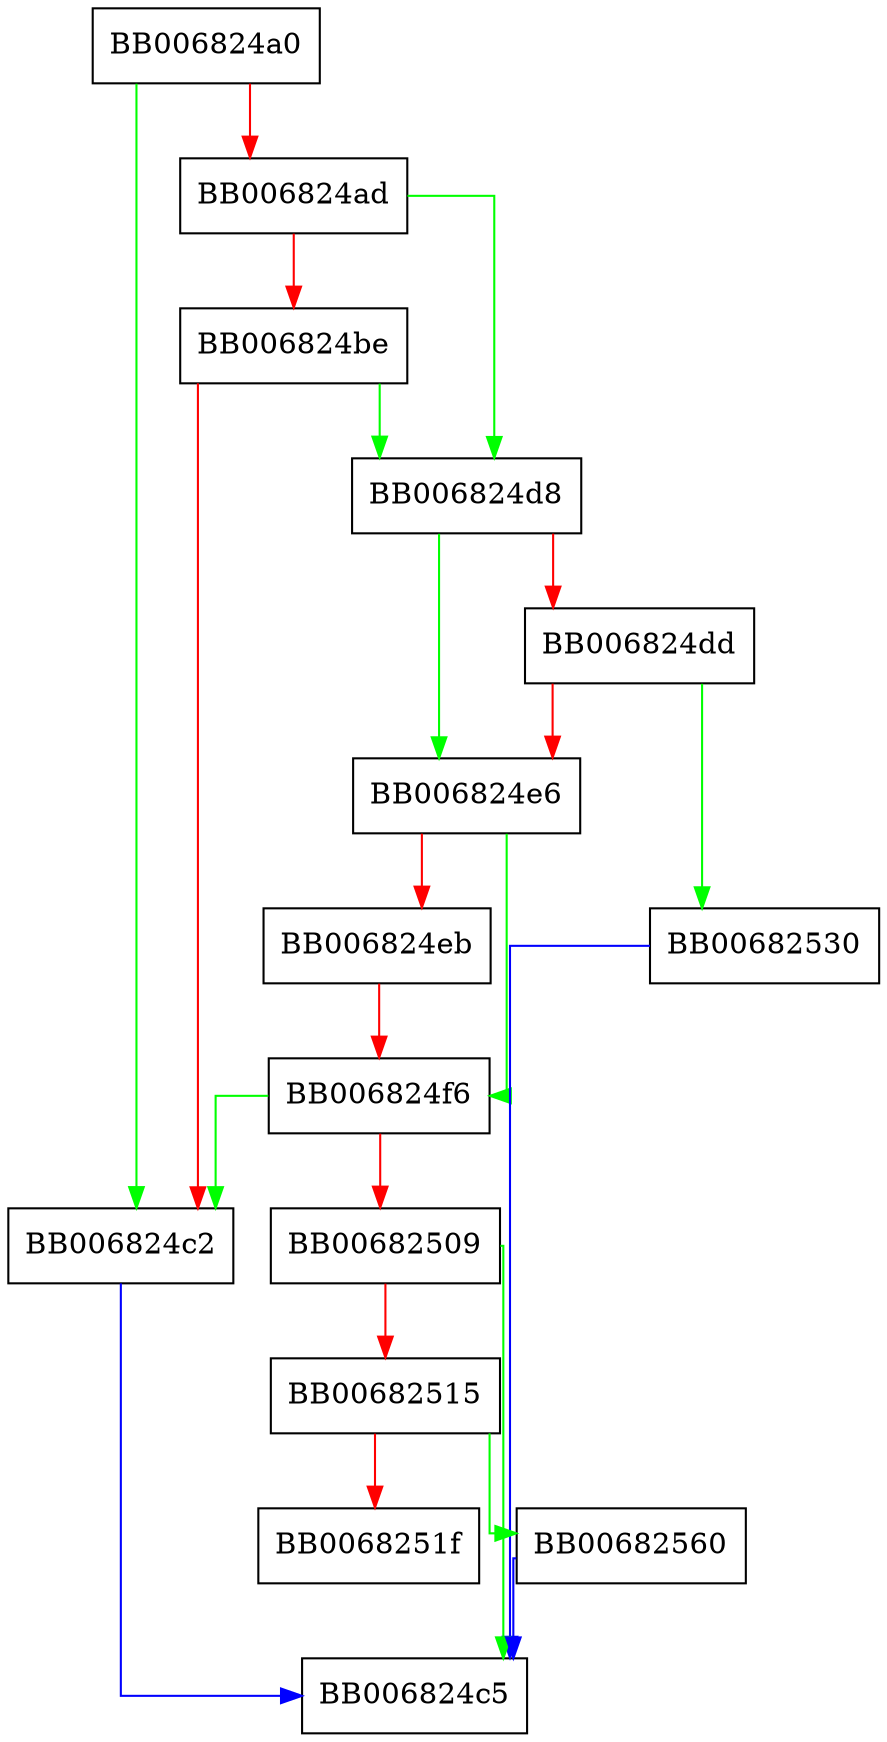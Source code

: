digraph X509_NAME_ENTRY_set_data {
  node [shape="box"];
  graph [splines=ortho];
  BB006824a0 -> BB006824c2 [color="green"];
  BB006824a0 -> BB006824ad [color="red"];
  BB006824ad -> BB006824d8 [color="green"];
  BB006824ad -> BB006824be [color="red"];
  BB006824be -> BB006824d8 [color="green"];
  BB006824be -> BB006824c2 [color="red"];
  BB006824c2 -> BB006824c5 [color="blue"];
  BB006824d8 -> BB006824e6 [color="green"];
  BB006824d8 -> BB006824dd [color="red"];
  BB006824dd -> BB00682530 [color="green"];
  BB006824dd -> BB006824e6 [color="red"];
  BB006824e6 -> BB006824f6 [color="green"];
  BB006824e6 -> BB006824eb [color="red"];
  BB006824eb -> BB006824f6 [color="red"];
  BB006824f6 -> BB006824c2 [color="green"];
  BB006824f6 -> BB00682509 [color="red"];
  BB00682509 -> BB006824c5 [color="green"];
  BB00682509 -> BB00682515 [color="red"];
  BB00682515 -> BB00682560 [color="green"];
  BB00682515 -> BB0068251f [color="red"];
  BB00682530 -> BB006824c5 [color="blue"];
  BB00682560 -> BB006824c5 [color="blue"];
}